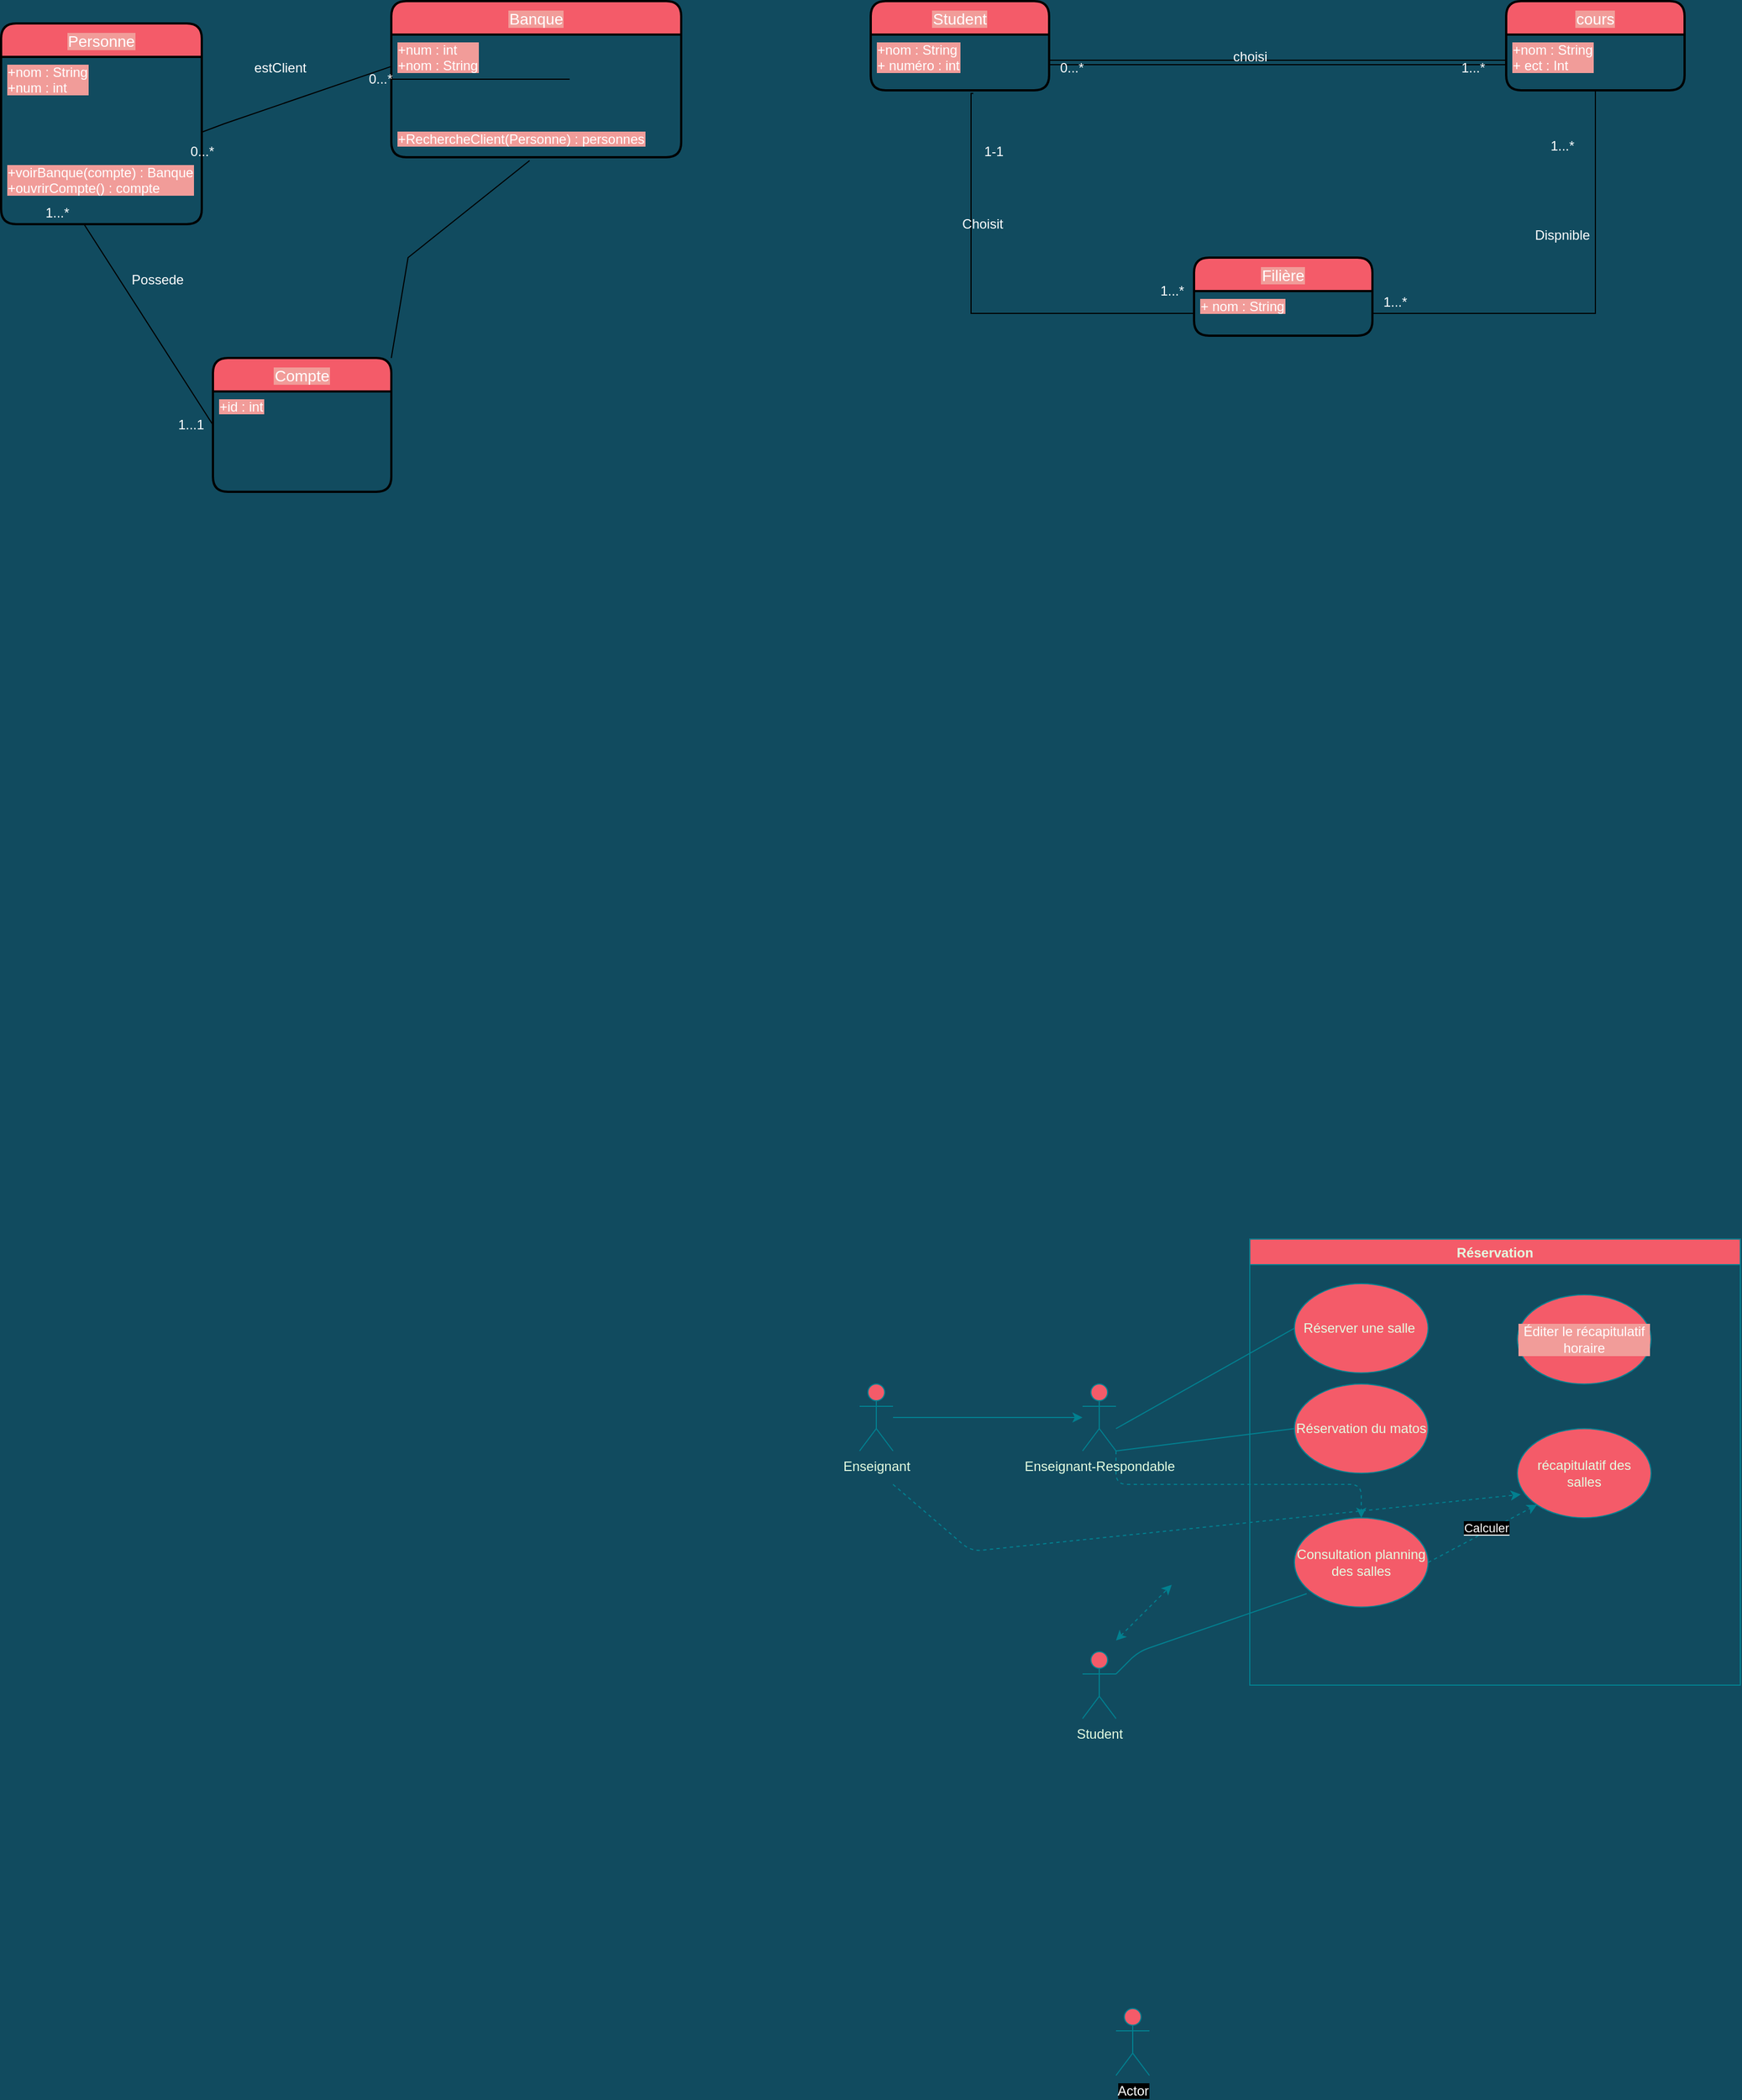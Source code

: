 <mxfile version="20.0.4" type="github">
  <diagram id="tb0FvKiEm64b8M56JpK8" name="Page-1">
    <mxGraphModel dx="2249" dy="1931" grid="1" gridSize="10" guides="1" tooltips="1" connect="1" arrows="1" fold="1" page="1" pageScale="1" pageWidth="827" pageHeight="1169" background="#114B5F" math="0" shadow="0">
      <root>
        <mxCell id="0" />
        <mxCell id="1" parent="0" />
        <mxCell id="wzMm5oiQaMy0S6PEbjPf-9" style="edgeStyle=orthogonalEdgeStyle;curved=0;rounded=1;sketch=0;orthogonalLoop=1;jettySize=auto;html=1;fontColor=#E4FDE1;strokeColor=#028090;fillColor=#F45B69;" edge="1" parent="1" source="wzMm5oiQaMy0S6PEbjPf-1" target="wzMm5oiQaMy0S6PEbjPf-3">
          <mxGeometry relative="1" as="geometry" />
        </mxCell>
        <mxCell id="wzMm5oiQaMy0S6PEbjPf-1" value="Enseignant&lt;br&gt;" style="shape=umlActor;verticalLabelPosition=bottom;verticalAlign=top;html=1;outlineConnect=0;rounded=0;sketch=0;fontColor=#E4FDE1;strokeColor=#028090;fillColor=#F45B69;" vertex="1" parent="1">
          <mxGeometry x="60" y="120" width="30" height="60" as="geometry" />
        </mxCell>
        <mxCell id="wzMm5oiQaMy0S6PEbjPf-24" style="edgeStyle=orthogonalEdgeStyle;curved=0;rounded=1;sketch=0;orthogonalLoop=1;jettySize=auto;html=1;exitX=1;exitY=1;exitDx=0;exitDy=0;exitPerimeter=0;dashed=1;fontColor=#FFFFFF;strokeColor=#028090;fillColor=#F45B69;" edge="1" parent="1" source="wzMm5oiQaMy0S6PEbjPf-3" target="wzMm5oiQaMy0S6PEbjPf-16">
          <mxGeometry relative="1" as="geometry" />
        </mxCell>
        <mxCell id="wzMm5oiQaMy0S6PEbjPf-3" value="Enseignant-Respondable" style="shape=umlActor;verticalLabelPosition=bottom;verticalAlign=top;html=1;outlineConnect=0;rounded=0;sketch=0;fontColor=#E4FDE1;strokeColor=#028090;fillColor=#F45B69;" vertex="1" parent="1">
          <mxGeometry x="260" y="120" width="30" height="60" as="geometry" />
        </mxCell>
        <mxCell id="wzMm5oiQaMy0S6PEbjPf-4" value="Student" style="shape=umlActor;verticalLabelPosition=bottom;verticalAlign=top;html=1;outlineConnect=0;rounded=0;sketch=0;fontColor=#E4FDE1;strokeColor=#028090;fillColor=#F45B69;" vertex="1" parent="1">
          <mxGeometry x="260" y="360" width="30" height="60" as="geometry" />
        </mxCell>
        <mxCell id="wzMm5oiQaMy0S6PEbjPf-10" value="Réservation" style="swimlane;rounded=0;sketch=0;fontColor=#E4FDE1;strokeColor=#028090;fillColor=#F45B69;" vertex="1" parent="1">
          <mxGeometry x="410" y="-10" width="440" height="400" as="geometry" />
        </mxCell>
        <mxCell id="wzMm5oiQaMy0S6PEbjPf-12" value="Réserver une salle&amp;nbsp;" style="ellipse;whiteSpace=wrap;html=1;rounded=0;sketch=0;fontColor=#E4FDE1;strokeColor=#028090;fillColor=#F45B69;" vertex="1" parent="wzMm5oiQaMy0S6PEbjPf-10">
          <mxGeometry x="40" y="40" width="120" height="80" as="geometry" />
        </mxCell>
        <mxCell id="wzMm5oiQaMy0S6PEbjPf-15" value="Réservation du matos" style="ellipse;whiteSpace=wrap;html=1;rounded=0;sketch=0;fontColor=#E4FDE1;strokeColor=#028090;fillColor=#F45B69;" vertex="1" parent="wzMm5oiQaMy0S6PEbjPf-10">
          <mxGeometry x="40" y="130" width="120" height="80" as="geometry" />
        </mxCell>
        <mxCell id="wzMm5oiQaMy0S6PEbjPf-13" value="" style="endArrow=none;html=1;rounded=1;sketch=0;fontColor=#E4FDE1;strokeColor=#028090;fillColor=#F45B69;curved=0;exitX=1;exitY=1;exitDx=0;exitDy=0;exitPerimeter=0;" edge="1" parent="wzMm5oiQaMy0S6PEbjPf-10" source="wzMm5oiQaMy0S6PEbjPf-3">
          <mxGeometry width="50" height="50" relative="1" as="geometry">
            <mxPoint x="-10" y="220" as="sourcePoint" />
            <mxPoint x="40" y="170" as="targetPoint" />
          </mxGeometry>
        </mxCell>
        <mxCell id="wzMm5oiQaMy0S6PEbjPf-16" value="Consultation planning des salles" style="ellipse;whiteSpace=wrap;html=1;rounded=0;sketch=0;fontColor=#E4FDE1;strokeColor=#028090;fillColor=#F45B69;" vertex="1" parent="wzMm5oiQaMy0S6PEbjPf-10">
          <mxGeometry x="40" y="250" width="120" height="80" as="geometry" />
        </mxCell>
        <mxCell id="wzMm5oiQaMy0S6PEbjPf-19" value="récapitulatif des salles" style="ellipse;whiteSpace=wrap;html=1;rounded=0;sketch=0;fontColor=#E4FDE1;strokeColor=#028090;fillColor=#F45B69;" vertex="1" parent="wzMm5oiQaMy0S6PEbjPf-10">
          <mxGeometry x="240" y="170" width="120" height="80" as="geometry" />
        </mxCell>
        <mxCell id="wzMm5oiQaMy0S6PEbjPf-20" value="" style="endArrow=classic;html=1;rounded=1;sketch=0;fontColor=#E4FDE1;strokeColor=#028090;fillColor=#F45B69;curved=0;dashed=1;entryX=0;entryY=1;entryDx=0;entryDy=0;" edge="1" parent="wzMm5oiQaMy0S6PEbjPf-10" target="wzMm5oiQaMy0S6PEbjPf-19">
          <mxGeometry width="50" height="50" relative="1" as="geometry">
            <mxPoint x="160" y="290" as="sourcePoint" />
            <mxPoint x="210" y="240" as="targetPoint" />
            <Array as="points" />
          </mxGeometry>
        </mxCell>
        <mxCell id="wzMm5oiQaMy0S6PEbjPf-21" value="&lt;font color=&quot;#ffffff&quot; style=&quot;background-color: rgb(0, 0, 0);&quot;&gt;Calculer&lt;/font&gt;" style="edgeLabel;html=1;align=center;verticalAlign=middle;resizable=0;points=[];fontColor=#E4FDE1;" vertex="1" connectable="0" parent="wzMm5oiQaMy0S6PEbjPf-20">
          <mxGeometry x="0.36" y="-1" relative="1" as="geometry">
            <mxPoint x="-15" y="3" as="offset" />
          </mxGeometry>
        </mxCell>
        <mxCell id="wzMm5oiQaMy0S6PEbjPf-25" value="&lt;span style=&quot;&quot;&gt;Éditer le récapitulatif horaire&lt;/span&gt;" style="ellipse;whiteSpace=wrap;html=1;rounded=0;labelBackgroundColor=#F19C99;sketch=0;fontColor=#FFFFFF;strokeColor=#028090;fillColor=#F45B69;" vertex="1" parent="wzMm5oiQaMy0S6PEbjPf-10">
          <mxGeometry x="240" y="50" width="120" height="80" as="geometry" />
        </mxCell>
        <mxCell id="wzMm5oiQaMy0S6PEbjPf-14" value="" style="endArrow=none;html=1;rounded=1;sketch=0;fontColor=#E4FDE1;strokeColor=#028090;fillColor=#F45B69;curved=0;entryX=0;entryY=0.5;entryDx=0;entryDy=0;" edge="1" parent="1" target="wzMm5oiQaMy0S6PEbjPf-12">
          <mxGeometry width="50" height="50" relative="1" as="geometry">
            <mxPoint x="290" y="160" as="sourcePoint" />
            <mxPoint x="340" y="110" as="targetPoint" />
          </mxGeometry>
        </mxCell>
        <mxCell id="wzMm5oiQaMy0S6PEbjPf-17" value="" style="endArrow=none;html=1;rounded=1;sketch=0;fontColor=#E4FDE1;strokeColor=#028090;fillColor=#F45B69;curved=0;entryX=0.092;entryY=0.85;entryDx=0;entryDy=0;entryPerimeter=0;" edge="1" parent="1" target="wzMm5oiQaMy0S6PEbjPf-16">
          <mxGeometry width="50" height="50" relative="1" as="geometry">
            <mxPoint x="290" y="380" as="sourcePoint" />
            <mxPoint x="340" y="330" as="targetPoint" />
            <Array as="points">
              <mxPoint x="310" y="360" />
            </Array>
          </mxGeometry>
        </mxCell>
        <mxCell id="wzMm5oiQaMy0S6PEbjPf-22" value="" style="endArrow=classic;html=1;rounded=1;dashed=1;sketch=0;fontColor=#FFFFFF;strokeColor=#028090;fillColor=#F45B69;curved=0;entryX=0.025;entryY=0.738;entryDx=0;entryDy=0;entryPerimeter=0;" edge="1" parent="1" target="wzMm5oiQaMy0S6PEbjPf-19">
          <mxGeometry width="50" height="50" relative="1" as="geometry">
            <mxPoint x="90" y="210" as="sourcePoint" />
            <mxPoint x="350" y="230" as="targetPoint" />
            <Array as="points">
              <mxPoint x="160" y="270" />
            </Array>
          </mxGeometry>
        </mxCell>
        <mxCell id="wzMm5oiQaMy0S6PEbjPf-27" value="" style="endArrow=classic;startArrow=classic;html=1;rounded=1;dashed=1;sketch=0;fontColor=#FFFFFF;strokeColor=#028090;fillColor=#F45B69;curved=0;" edge="1" parent="1">
          <mxGeometry width="50" height="50" relative="1" as="geometry">
            <mxPoint x="290" y="350" as="sourcePoint" />
            <mxPoint x="340" y="300" as="targetPoint" />
          </mxGeometry>
        </mxCell>
        <mxCell id="wzMm5oiQaMy0S6PEbjPf-31" value="Actor" style="shape=umlActor;verticalLabelPosition=bottom;verticalAlign=top;html=1;outlineConnect=0;rounded=0;labelBackgroundColor=#000000;sketch=0;fontColor=#FFFFFF;strokeColor=#028090;fillColor=#F45B69;" vertex="1" parent="1">
          <mxGeometry x="290" y="680" width="30" height="60" as="geometry" />
        </mxCell>
        <mxCell id="wzMm5oiQaMy0S6PEbjPf-38" value="Student" style="swimlane;childLayout=stackLayout;horizontal=1;startSize=30;horizontalStack=0;rounded=1;fontSize=14;fontStyle=0;strokeWidth=2;resizeParent=0;resizeLast=1;shadow=0;dashed=0;align=center;labelBackgroundColor=#F19C99;sketch=0;fontColor=#FFFFFF;fillColor=#F45B69;" vertex="1" parent="1">
          <mxGeometry x="70" y="-1120" width="160" height="80" as="geometry" />
        </mxCell>
        <mxCell id="wzMm5oiQaMy0S6PEbjPf-39" value="+nom : String&#xa;+ numéro : int" style="align=left;strokeColor=none;fillColor=none;spacingLeft=4;fontSize=12;verticalAlign=top;resizable=0;rotatable=0;part=1;rounded=0;labelBackgroundColor=#F19C99;sketch=0;fontColor=#FFFFFF;" vertex="1" parent="wzMm5oiQaMy0S6PEbjPf-38">
          <mxGeometry y="30" width="160" height="50" as="geometry" />
        </mxCell>
        <mxCell id="wzMm5oiQaMy0S6PEbjPf-40" value="Filière" style="swimlane;childLayout=stackLayout;horizontal=1;startSize=30;horizontalStack=0;rounded=1;fontSize=14;fontStyle=0;strokeWidth=2;resizeParent=0;resizeLast=1;shadow=0;dashed=0;align=center;labelBackgroundColor=#F19C99;sketch=0;fontColor=#FFFFFF;fillColor=#F45B69;" vertex="1" parent="1">
          <mxGeometry x="360" y="-890" width="160" height="70" as="geometry" />
        </mxCell>
        <mxCell id="wzMm5oiQaMy0S6PEbjPf-41" value="+ nom : String" style="align=left;strokeColor=none;fillColor=none;spacingLeft=4;fontSize=12;verticalAlign=top;resizable=0;rotatable=0;part=1;rounded=0;labelBackgroundColor=#F19C99;sketch=0;fontColor=#FFFFFF;" vertex="1" parent="wzMm5oiQaMy0S6PEbjPf-40">
          <mxGeometry y="30" width="160" height="40" as="geometry" />
        </mxCell>
        <mxCell id="wzMm5oiQaMy0S6PEbjPf-58" style="edgeStyle=orthogonalEdgeStyle;shape=link;rounded=1;sketch=0;orthogonalLoop=1;jettySize=auto;html=1;exitX=0.5;exitY=1;exitDx=0;exitDy=0;fontColor=#FFFFFF;strokeColor=#000000;fillColor=#F45B69;" edge="1" parent="wzMm5oiQaMy0S6PEbjPf-40" source="wzMm5oiQaMy0S6PEbjPf-41" target="wzMm5oiQaMy0S6PEbjPf-41">
          <mxGeometry relative="1" as="geometry" />
        </mxCell>
        <mxCell id="wzMm5oiQaMy0S6PEbjPf-42" value="cours" style="swimlane;childLayout=stackLayout;horizontal=1;startSize=30;horizontalStack=0;rounded=1;fontSize=14;fontStyle=0;strokeWidth=2;resizeParent=0;resizeLast=1;shadow=0;dashed=0;align=center;labelBackgroundColor=#F19C99;sketch=0;fontColor=#FFFFFF;fillColor=#F45B69;" vertex="1" parent="1">
          <mxGeometry x="640" y="-1120" width="160" height="80" as="geometry" />
        </mxCell>
        <mxCell id="wzMm5oiQaMy0S6PEbjPf-43" value="+nom : String&#xa;+ ect : Int" style="align=left;strokeColor=none;fillColor=none;spacingLeft=4;fontSize=12;verticalAlign=top;resizable=0;rotatable=0;part=1;rounded=0;labelBackgroundColor=#F19C99;sketch=0;fontColor=#FFFFFF;" vertex="1" parent="wzMm5oiQaMy0S6PEbjPf-42">
          <mxGeometry y="30" width="160" height="50" as="geometry" />
        </mxCell>
        <mxCell id="wzMm5oiQaMy0S6PEbjPf-45" value="" style="endArrow=none;html=1;rounded=0;sketch=0;fontColor=#FFFFFF;strokeColor=#000000;fillColor=#F45B69;entryX=0;entryY=0.5;entryDx=0;entryDy=0;exitX=0.575;exitY=1.056;exitDx=0;exitDy=0;exitPerimeter=0;edgeStyle=orthogonalEdgeStyle;" edge="1" parent="1" source="wzMm5oiQaMy0S6PEbjPf-39" target="wzMm5oiQaMy0S6PEbjPf-41">
          <mxGeometry relative="1" as="geometry">
            <mxPoint x="120" y="-850" as="sourcePoint" />
            <mxPoint x="280" y="-850" as="targetPoint" />
            <Array as="points">
              <mxPoint x="160" y="-1037" />
              <mxPoint x="160" y="-840" />
            </Array>
          </mxGeometry>
        </mxCell>
        <mxCell id="wzMm5oiQaMy0S6PEbjPf-47" value="" style="endArrow=none;html=1;rounded=0;sketch=0;fontColor=#FFFFFF;strokeColor=#000000;fillColor=#F45B69;edgeStyle=orthogonalEdgeStyle;entryX=0.5;entryY=1;entryDx=0;entryDy=0;exitX=1;exitY=0.5;exitDx=0;exitDy=0;" edge="1" parent="1" source="wzMm5oiQaMy0S6PEbjPf-41" target="wzMm5oiQaMy0S6PEbjPf-43">
          <mxGeometry relative="1" as="geometry">
            <mxPoint x="620" y="-860" as="sourcePoint" />
            <mxPoint x="780" y="-860" as="targetPoint" />
          </mxGeometry>
        </mxCell>
        <mxCell id="wzMm5oiQaMy0S6PEbjPf-48" value="1...*" style="text;html=1;align=center;verticalAlign=middle;resizable=0;points=[];autosize=1;strokeColor=none;fillColor=none;fontColor=#FFFFFF;" vertex="1" parent="1">
          <mxGeometry x="520" y="-865" width="40" height="30" as="geometry" />
        </mxCell>
        <mxCell id="wzMm5oiQaMy0S6PEbjPf-49" value="1...*" style="text;html=1;align=center;verticalAlign=middle;resizable=0;points=[];autosize=1;strokeColor=none;fillColor=none;fontColor=#FFFFFF;" vertex="1" parent="1">
          <mxGeometry x="670" y="-1005" width="40" height="30" as="geometry" />
        </mxCell>
        <mxCell id="wzMm5oiQaMy0S6PEbjPf-50" value="1...*" style="text;html=1;align=center;verticalAlign=middle;resizable=0;points=[];autosize=1;strokeColor=none;fillColor=none;fontColor=#FFFFFF;" vertex="1" parent="1">
          <mxGeometry x="320" y="-875" width="40" height="30" as="geometry" />
        </mxCell>
        <mxCell id="wzMm5oiQaMy0S6PEbjPf-51" value="1-1" style="text;html=1;align=center;verticalAlign=middle;resizable=0;points=[];autosize=1;strokeColor=none;fillColor=none;fontColor=#FFFFFF;" vertex="1" parent="1">
          <mxGeometry x="160" y="-1000" width="40" height="30" as="geometry" />
        </mxCell>
        <mxCell id="wzMm5oiQaMy0S6PEbjPf-52" value="Dispnible" style="text;html=1;align=center;verticalAlign=middle;resizable=0;points=[];autosize=1;strokeColor=none;fillColor=none;fontColor=#FFFFFF;" vertex="1" parent="1">
          <mxGeometry x="655" y="-925" width="70" height="30" as="geometry" />
        </mxCell>
        <mxCell id="wzMm5oiQaMy0S6PEbjPf-53" value="Choisit" style="text;html=1;align=center;verticalAlign=middle;resizable=0;points=[];autosize=1;strokeColor=none;fillColor=none;fontColor=#FFFFFF;" vertex="1" parent="1">
          <mxGeometry x="140" y="-935" width="60" height="30" as="geometry" />
        </mxCell>
        <mxCell id="wzMm5oiQaMy0S6PEbjPf-54" style="edgeStyle=orthogonalEdgeStyle;rounded=1;sketch=0;orthogonalLoop=1;jettySize=auto;html=1;entryX=0;entryY=0.5;entryDx=0;entryDy=0;fontColor=#FFFFFF;strokeColor=#000000;fillColor=#F45B69;shape=link;" edge="1" parent="1" source="wzMm5oiQaMy0S6PEbjPf-39" target="wzMm5oiQaMy0S6PEbjPf-43">
          <mxGeometry relative="1" as="geometry" />
        </mxCell>
        <mxCell id="wzMm5oiQaMy0S6PEbjPf-55" value="choisi" style="text;html=1;align=center;verticalAlign=middle;resizable=0;points=[];autosize=1;strokeColor=none;fillColor=none;fontColor=#FFFFFF;" vertex="1" parent="1">
          <mxGeometry x="385" y="-1085" width="50" height="30" as="geometry" />
        </mxCell>
        <mxCell id="wzMm5oiQaMy0S6PEbjPf-56" value="0...*" style="text;html=1;align=center;verticalAlign=middle;resizable=0;points=[];autosize=1;strokeColor=none;fillColor=none;fontColor=#FFFFFF;" vertex="1" parent="1">
          <mxGeometry x="230" y="-1075" width="40" height="30" as="geometry" />
        </mxCell>
        <mxCell id="wzMm5oiQaMy0S6PEbjPf-57" value="1...*" style="text;html=1;align=center;verticalAlign=middle;resizable=0;points=[];autosize=1;strokeColor=none;fillColor=none;fontColor=#FFFFFF;" vertex="1" parent="1">
          <mxGeometry x="590" y="-1075" width="40" height="30" as="geometry" />
        </mxCell>
        <mxCell id="wzMm5oiQaMy0S6PEbjPf-59" value="Personne" style="swimlane;childLayout=stackLayout;horizontal=1;startSize=30;horizontalStack=0;rounded=1;fontSize=14;fontStyle=0;strokeWidth=2;resizeParent=0;resizeLast=1;shadow=0;dashed=0;align=center;labelBackgroundColor=#F19C99;sketch=0;fontColor=#FFFFFF;fillColor=#F45B69;" vertex="1" parent="1">
          <mxGeometry x="-710" y="-1100" width="180" height="180" as="geometry" />
        </mxCell>
        <mxCell id="wzMm5oiQaMy0S6PEbjPf-60" value="+nom : String&#xa;+num : int&#xa;" style="align=left;strokeColor=none;fillColor=none;spacingLeft=4;fontSize=12;verticalAlign=top;resizable=0;rotatable=0;part=1;rounded=0;labelBackgroundColor=#F19C99;sketch=0;fontColor=#FFFFFF;" vertex="1" parent="wzMm5oiQaMy0S6PEbjPf-59">
          <mxGeometry y="30" width="180" height="90" as="geometry" />
        </mxCell>
        <mxCell id="wzMm5oiQaMy0S6PEbjPf-91" value="+voirBanque(compte) : Banque&#xa;+ouvrirCompte() : compte" style="text;strokeColor=none;fillColor=none;align=left;verticalAlign=top;spacingLeft=4;spacingRight=4;overflow=hidden;rotatable=0;points=[[0,0.5],[1,0.5]];portConstraint=eastwest;rounded=0;labelBackgroundColor=#F19C99;sketch=0;fontColor=#FFFFFF;" vertex="1" parent="wzMm5oiQaMy0S6PEbjPf-59">
          <mxGeometry y="120" width="180" height="60" as="geometry" />
        </mxCell>
        <mxCell id="wzMm5oiQaMy0S6PEbjPf-61" value="Banque" style="swimlane;childLayout=stackLayout;horizontal=1;startSize=30;horizontalStack=0;rounded=1;fontSize=14;fontStyle=0;strokeWidth=2;resizeParent=0;resizeLast=1;shadow=0;dashed=0;align=center;labelBackgroundColor=#F19C99;sketch=0;fontColor=#FFFFFF;fillColor=#F45B69;" vertex="1" parent="1">
          <mxGeometry x="-360" y="-1120" width="260" height="140" as="geometry" />
        </mxCell>
        <mxCell id="wzMm5oiQaMy0S6PEbjPf-65" value="" style="endArrow=none;html=1;rounded=0;sketch=0;fontColor=#FFFFFF;strokeColor=#000000;fillColor=#F45B69;" edge="1" parent="wzMm5oiQaMy0S6PEbjPf-61">
          <mxGeometry relative="1" as="geometry">
            <mxPoint y="70" as="sourcePoint" />
            <mxPoint x="160" y="70" as="targetPoint" />
          </mxGeometry>
        </mxCell>
        <mxCell id="wzMm5oiQaMy0S6PEbjPf-62" value="+num : int&#xa;+nom : String" style="align=left;strokeColor=none;fillColor=none;spacingLeft=4;fontSize=12;verticalAlign=top;resizable=0;rotatable=0;part=1;rounded=0;labelBackgroundColor=#F19C99;sketch=0;fontColor=#FFFFFF;" vertex="1" parent="wzMm5oiQaMy0S6PEbjPf-61">
          <mxGeometry y="30" width="260" height="80" as="geometry" />
        </mxCell>
        <mxCell id="wzMm5oiQaMy0S6PEbjPf-97" value="+RechercheClient(Personne) : personnes" style="text;strokeColor=none;fillColor=none;spacingLeft=4;spacingRight=4;overflow=hidden;rotatable=0;points=[[0,0.5],[1,0.5]];portConstraint=eastwest;fontSize=12;rounded=0;labelBackgroundColor=#F19C99;sketch=0;fontColor=#FFFFFF;" vertex="1" parent="wzMm5oiQaMy0S6PEbjPf-61">
          <mxGeometry y="110" width="260" height="30" as="geometry" />
        </mxCell>
        <mxCell id="wzMm5oiQaMy0S6PEbjPf-68" value="" style="endArrow=none;html=1;rounded=0;sketch=0;fontColor=#FFFFFF;endSize=7;strokeColor=#000000;fillColor=#F45B69;entryX=0;entryY=0.357;entryDx=0;entryDy=0;entryPerimeter=0;exitX=1;exitY=0.75;exitDx=0;exitDy=0;" edge="1" parent="1" source="wzMm5oiQaMy0S6PEbjPf-60" target="wzMm5oiQaMy0S6PEbjPf-62">
          <mxGeometry relative="1" as="geometry">
            <mxPoint x="-550" y="-1040" as="sourcePoint" />
            <mxPoint x="-410" y="-1040" as="targetPoint" />
            <Array as="points">
              <mxPoint x="-510" y="-1010" />
            </Array>
          </mxGeometry>
        </mxCell>
        <mxCell id="wzMm5oiQaMy0S6PEbjPf-92" value="Compte" style="swimlane;childLayout=stackLayout;horizontal=1;startSize=30;horizontalStack=0;rounded=1;fontSize=14;fontStyle=0;strokeWidth=2;resizeParent=0;resizeLast=1;shadow=0;dashed=0;align=center;labelBackgroundColor=#F19C99;sketch=0;fontColor=#FFFFFF;fillColor=#F45B69;" vertex="1" parent="1">
          <mxGeometry x="-520" y="-800" width="160" height="120" as="geometry" />
        </mxCell>
        <mxCell id="wzMm5oiQaMy0S6PEbjPf-93" value="+id : int" style="align=left;strokeColor=none;fillColor=none;spacingLeft=4;fontSize=12;verticalAlign=top;resizable=0;rotatable=0;part=1;rounded=0;labelBackgroundColor=#F19C99;sketch=0;fontColor=#FFFFFF;" vertex="1" parent="wzMm5oiQaMy0S6PEbjPf-92">
          <mxGeometry y="30" width="160" height="90" as="geometry" />
        </mxCell>
        <mxCell id="wzMm5oiQaMy0S6PEbjPf-94" value="" style="endArrow=none;html=1;rounded=0;sketch=0;fontColor=#FFFFFF;endSize=7;strokeColor=#000000;fillColor=#F45B69;exitX=0.413;exitY=1;exitDx=0;exitDy=0;exitPerimeter=0;entryX=0;entryY=0.5;entryDx=0;entryDy=0;" edge="1" parent="1" source="wzMm5oiQaMy0S6PEbjPf-91" target="wzMm5oiQaMy0S6PEbjPf-92">
          <mxGeometry relative="1" as="geometry">
            <mxPoint x="-690" y="-835" as="sourcePoint" />
            <mxPoint x="-530" y="-835" as="targetPoint" />
          </mxGeometry>
        </mxCell>
        <mxCell id="wzMm5oiQaMy0S6PEbjPf-95" value="Possede" style="text;html=1;align=center;verticalAlign=middle;resizable=0;points=[];autosize=1;strokeColor=none;fillColor=none;fontColor=#FFFFFF;" vertex="1" parent="1">
          <mxGeometry x="-605" y="-885" width="70" height="30" as="geometry" />
        </mxCell>
        <mxCell id="wzMm5oiQaMy0S6PEbjPf-96" value="estClient" style="text;html=1;align=center;verticalAlign=middle;resizable=0;points=[];autosize=1;strokeColor=none;fillColor=none;fontColor=#FFFFFF;" vertex="1" parent="1">
          <mxGeometry x="-495" y="-1075" width="70" height="30" as="geometry" />
        </mxCell>
        <mxCell id="wzMm5oiQaMy0S6PEbjPf-98" value="1...1" style="text;html=1;align=center;verticalAlign=middle;resizable=0;points=[];autosize=1;strokeColor=none;fillColor=none;fontColor=#FFFFFF;" vertex="1" parent="1">
          <mxGeometry x="-565" y="-755" width="50" height="30" as="geometry" />
        </mxCell>
        <mxCell id="wzMm5oiQaMy0S6PEbjPf-99" value="1...*" style="text;html=1;align=center;verticalAlign=middle;resizable=0;points=[];autosize=1;strokeColor=none;fillColor=none;fontColor=#FFFFFF;" vertex="1" parent="1">
          <mxGeometry x="-680" y="-945" width="40" height="30" as="geometry" />
        </mxCell>
        <mxCell id="wzMm5oiQaMy0S6PEbjPf-100" value="0...*" style="text;html=1;align=center;verticalAlign=middle;resizable=0;points=[];autosize=1;strokeColor=none;fillColor=none;fontColor=#FFFFFF;" vertex="1" parent="1">
          <mxGeometry x="-550" y="-1000" width="40" height="30" as="geometry" />
        </mxCell>
        <mxCell id="wzMm5oiQaMy0S6PEbjPf-101" value="0...*" style="text;html=1;align=center;verticalAlign=middle;resizable=0;points=[];autosize=1;strokeColor=none;fillColor=none;fontColor=#FFFFFF;" vertex="1" parent="1">
          <mxGeometry x="-390" y="-1065" width="40" height="30" as="geometry" />
        </mxCell>
        <mxCell id="wzMm5oiQaMy0S6PEbjPf-103" value="" style="endArrow=none;html=1;rounded=0;sketch=0;fontColor=#FFFFFF;endSize=7;strokeColor=#000000;fillColor=#F45B69;entryX=0.477;entryY=1.1;entryDx=0;entryDy=0;entryPerimeter=0;exitX=1;exitY=0;exitDx=0;exitDy=0;" edge="1" parent="1" source="wzMm5oiQaMy0S6PEbjPf-92" target="wzMm5oiQaMy0S6PEbjPf-97">
          <mxGeometry relative="1" as="geometry">
            <mxPoint x="-425" y="-890" as="sourcePoint" />
            <mxPoint x="-265" y="-890" as="targetPoint" />
            <Array as="points">
              <mxPoint x="-345" y="-890" />
            </Array>
          </mxGeometry>
        </mxCell>
      </root>
    </mxGraphModel>
  </diagram>
</mxfile>
